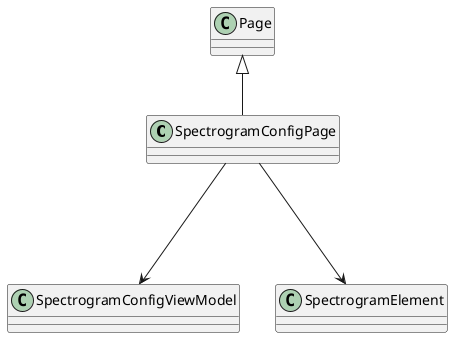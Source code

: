 @startuml
class SpectrogramConfigPage {
}
Page <|-- SpectrogramConfigPage
SpectrogramConfigPage ---> SpectrogramConfigViewModel
SpectrogramConfigPage ---> SpectrogramElement
@enduml
